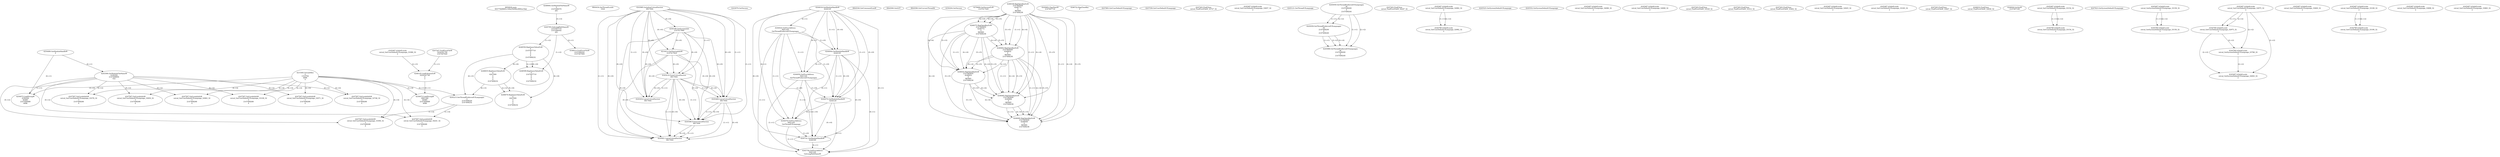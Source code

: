// Global SCDG with merge call
digraph {
	0 [label="6850628.main
003778d9885c149a25b06bc8982a19ab"]
	1 [label="4254480.GetModuleHandleW
0"]
	2 [label="6844434.SetThreadLocale
1024"]
	3 [label="4243965.InitializeCriticalSection
6917004"]
	4 [label="4243979.GetVersion
"]
	5 [label="4244018.GetModuleHandleW
4244120"]
	6 [label="4244024.GetProcAddress
9441320
GetThreadPreferredUILanguages"]
	5 -> 6 [label="(0-->1)"]
	7 [label="4244044.GetModuleHandleW
4244120"]
	5 -> 7 [label="(1-->1)"]
	5 -> 7 [label="(0-->0)"]
	6 -> 7 [label="(1-->0)"]
	8 [label="4244050.GetProcAddress
9441320
SetThreadPreferredUILanguages"]
	5 -> 8 [label="(0-->1)"]
	6 -> 8 [label="(1-->1)"]
	7 -> 8 [label="(0-->1)"]
	9 [label="4244070.GetModuleHandleW
4244120"]
	5 -> 9 [label="(1-->1)"]
	7 -> 9 [label="(1-->1)"]
	5 -> 9 [label="(0-->0)"]
	6 -> 9 [label="(1-->0)"]
	7 -> 9 [label="(0-->0)"]
	8 -> 9 [label="(1-->0)"]
	10 [label="4244076.GetProcAddress
9441320
GetThreadUILanguage"]
	5 -> 10 [label="(0-->1)"]
	6 -> 10 [label="(1-->1)"]
	7 -> 10 [label="(0-->1)"]
	8 -> 10 [label="(1-->1)"]
	9 -> 10 [label="(0-->1)"]
	11 [label="4250188.GetSystemInfo
2147417660"]
	3 -> 11 [label="(0-->0)"]
	12 [label="6844540.GetCommandLineW
"]
	13 [label="4214413.GetStartupInfoW
2147417624"]
	3 -> 13 [label="(0-->0)"]
	11 -> 13 [label="(0-->0)"]
	14 [label="6844560.GetACP
"]
	15 [label="6844580.GetCurrentThreadId
"]
	16 [label="4250204.GetVersion
"]
	17 [label="4276690.GetVersionExW
2147417420"]
	18 [label="4243306.GetModuleFileNameW
4194304
2147408904
522"]
	1 -> 18 [label="(0-->1)"]
	19 [label="4248064.GetModuleFileNameW
0
2147408370
261"]
	20 [label="4215383.VirtualAlloc
0
1310704
4096
4"]
	21 [label="4246338.RegOpenKeyExW
2147483649
4246772
0
983065
2147408236"]
	22 [label="4246372.RegOpenKeyExW
2147483650
4246772
0
983065
2147408236"]
	21 -> 22 [label="(2-->2)"]
	21 -> 22 [label="(4-->4)"]
	21 -> 22 [label="(5-->5)"]
	23 [label="4245741.GetModuleHandleW
4246160"]
	5 -> 23 [label="(0-->0)"]
	6 -> 23 [label="(1-->0)"]
	7 -> 23 [label="(0-->0)"]
	8 -> 23 [label="(1-->0)"]
	9 -> 23 [label="(0-->0)"]
	10 -> 23 [label="(1-->0)"]
	24 [label="4245758.GetProcAddress
9441320
GetLongPathNameW"]
	5 -> 24 [label="(0-->1)"]
	6 -> 24 [label="(1-->1)"]
	7 -> 24 [label="(0-->1)"]
	8 -> 24 [label="(1-->1)"]
	9 -> 24 [label="(0-->1)"]
	10 -> 24 [label="(1-->1)"]
	23 -> 24 [label="(0-->1)"]
	25 [label="4245785.GetLongPathNameW
2147407710
2147406542
261"]
	19 -> 25 [label="(3-->3)"]
	26 [label="4245683.CharNextW
2147407716"]
	27 [label="4246014.FindFirstFileW
2147406542
2147407064"]
	25 -> 27 [label="(2-->1)"]
	28 [label="4246556.RegQueryValueExW
0
2147407710
0
0
0
2147408232"]
	25 -> 28 [label="(1-->2)"]
	29 [label="4246599.RegQueryValueExW
0
2147407710
0
0
0
2147408232"]
	25 -> 29 [label="(1-->2)"]
	28 -> 29 [label="(2-->2)"]
	28 -> 29 [label="(6-->6)"]
	30 [label="4246722.RegCloseKey
0"]
	31 [label="4247883.GetUserDefaultUILanguage
"]
	32 [label="4245418.EnterCriticalSection
6917004"]
	3 -> 32 [label="(1-->1)"]
	3 -> 32 [label="(0-->0)"]
	11 -> 32 [label="(0-->0)"]
	13 -> 32 [label="(0-->0)"]
	33 [label="4245469.LeaveCriticalSection
6917004"]
	3 -> 33 [label="(1-->1)"]
	32 -> 33 [label="(1-->1)"]
	3 -> 33 [label="(0-->0)"]
	11 -> 33 [label="(0-->0)"]
	13 -> 33 [label="(0-->0)"]
	32 -> 33 [label="(0-->0)"]
	34 [label="4245487.IsValidLocale
retval_GetUserDefaultUILanguage_33386_32
2"]
	35 [label="4245580.EnterCriticalSection
6917004"]
	3 -> 35 [label="(1-->1)"]
	32 -> 35 [label="(1-->1)"]
	33 -> 35 [label="(1-->1)"]
	3 -> 35 [label="(0-->0)"]
	11 -> 35 [label="(0-->0)"]
	13 -> 35 [label="(0-->0)"]
	32 -> 35 [label="(0-->0)"]
	33 -> 35 [label="(0-->0)"]
	36 [label="4245621.LeaveCriticalSection
6917004"]
	3 -> 36 [label="(1-->1)"]
	32 -> 36 [label="(1-->1)"]
	33 -> 36 [label="(1-->1)"]
	35 -> 36 [label="(1-->1)"]
	3 -> 36 [label="(0-->0)"]
	11 -> 36 [label="(0-->0)"]
	13 -> 36 [label="(0-->0)"]
	32 -> 36 [label="(0-->0)"]
	33 -> 36 [label="(0-->0)"]
	35 -> 36 [label="(0-->0)"]
	37 [label="4247558.GetUserDefaultUILanguage
"]
	38 [label="4247567.GetLocaleInfoW
retval_GetUserDefaultUILanguage_33650_32
3
2147408268
4"]
	18 -> 38 [label="(0-->2)"]
	20 -> 38 [label="(4-->4)"]
	39 [label="4247247.FindFirstFileW
3224341740
2147407640"]
	40 [label="4247263.FindClose
retval_FindFirstFileW_33727_32"]
	41 [label="4248145.LoadLibraryExW
3224341740
0
2"]
	39 -> 41 [label="(1-->1)"]
	34 -> 41 [label="(2-->3)"]
	42 [label="4250073.LoadStringW
9441340
65485
2147409468
4096"]
	41 -> 42 [label="(0-->1)"]
	20 -> 42 [label="(3-->4)"]
	43 [label="4246635.RegQueryValueExW
0
4247000
0
0
0
2147408232"]
	28 -> 43 [label="(6-->6)"]
	44 [label="4245487.IsValidLocale
retval_GetUserDefaultUILanguage_33657_32
2"]
	45 [label="4245121.GetThreadUILanguage
"]
	46 [label="4245059.GetThreadPreferredUILanguages
56
2147408200
0
2147408244"]
	47 [label="4245215.SetThreadPreferredUILanguages
4
2147408220
2147408232"]
	20 -> 47 [label="(4-->1)"]
	28 -> 47 [label="(6-->3)"]
	43 -> 47 [label="(6-->3)"]
	48 [label="4245059.GetThreadPreferredUILanguages
56
2147408200
0
2147408240"]
	46 -> 48 [label="(1-->1)"]
	46 -> 48 [label="(2-->2)"]
	49 [label="4245088.GetThreadPreferredUILanguages
56
2147408200
0
2147408240"]
	46 -> 49 [label="(1-->1)"]
	48 -> 49 [label="(1-->1)"]
	46 -> 49 [label="(2-->2)"]
	48 -> 49 [label="(2-->2)"]
	48 -> 49 [label="(4-->4)"]
	50 [label="4247567.GetLocaleInfoW
retval_GetUserDefaultUILanguage_34241_32
3
2147408268
4"]
	18 -> 50 [label="(0-->2)"]
	20 -> 50 [label="(4-->4)"]
	47 -> 50 [label="(1-->4)"]
	51 [label="4247263.FindClose
retval_FindFirstFileW_34247_32"]
	52 [label="4246402.RegOpenKeyExW
2147483649
4246832
0
983065
2147408236"]
	21 -> 52 [label="(1-->1)"]
	21 -> 52 [label="(4-->4)"]
	22 -> 52 [label="(4-->4)"]
	21 -> 52 [label="(5-->5)"]
	22 -> 52 [label="(5-->5)"]
	53 [label="4246432.RegOpenKeyExW
2147483650
4246832
0
983065
2147408236"]
	22 -> 53 [label="(1-->1)"]
	52 -> 53 [label="(2-->2)"]
	21 -> 53 [label="(4-->4)"]
	22 -> 53 [label="(4-->4)"]
	52 -> 53 [label="(4-->4)"]
	21 -> 53 [label="(5-->5)"]
	22 -> 53 [label="(5-->5)"]
	52 -> 53 [label="(5-->5)"]
	54 [label="4246462.RegOpenKeyExW
2147483649
4246884
0
983065
2147408236"]
	21 -> 54 [label="(1-->1)"]
	52 -> 54 [label="(1-->1)"]
	21 -> 54 [label="(4-->4)"]
	22 -> 54 [label="(4-->4)"]
	52 -> 54 [label="(4-->4)"]
	53 -> 54 [label="(4-->4)"]
	21 -> 54 [label="(5-->5)"]
	22 -> 54 [label="(5-->5)"]
	52 -> 54 [label="(5-->5)"]
	53 -> 54 [label="(5-->5)"]
	55 [label="4246492.RegOpenKeyExW
2147483649
4246936
0
983065
2147408236"]
	21 -> 55 [label="(1-->1)"]
	52 -> 55 [label="(1-->1)"]
	54 -> 55 [label="(1-->1)"]
	21 -> 55 [label="(4-->4)"]
	22 -> 55 [label="(4-->4)"]
	52 -> 55 [label="(4-->4)"]
	53 -> 55 [label="(4-->4)"]
	54 -> 55 [label="(4-->4)"]
	21 -> 55 [label="(5-->5)"]
	22 -> 55 [label="(5-->5)"]
	52 -> 55 [label="(5-->5)"]
	53 -> 55 [label="(5-->5)"]
	54 -> 55 [label="(5-->5)"]
	56 [label="4245487.IsValidLocale
retval_GetUserDefaultUILanguage_32982_32
2"]
	57 [label="4244766.IsValidLocale
retval_GetUserDefaultUILanguage_32982_32
2"]
	56 -> 57 [label="(1-->1)"]
	56 -> 57 [label="(2-->2)"]
	58 [label="4245525.GetSystemDefaultUILanguage
"]
	59 [label="4245552.GetSystemDefaultUILanguage
"]
	60 [label="4246676.RegQueryValueExW
0
4247000
0
0
0
2147408232"]
	43 -> 60 [label="(2-->2)"]
	28 -> 60 [label="(6-->6)"]
	43 -> 60 [label="(6-->6)"]
	61 [label="4245487.IsValidLocale
retval_GetUserDefaultUILanguage_34086_32
2"]
	62 [label="4245487.IsValidLocale
retval_GetUserDefaultUILanguage_32808_32
2"]
	63 [label="4247567.GetLocaleInfoW
retval_GetUserDefaultUILanguage_32963_32
3
2147408268
4"]
	18 -> 63 [label="(0-->2)"]
	20 -> 63 [label="(4-->4)"]
	64 [label="4247263.FindClose
retval_FindFirstFileW_33529_32"]
	65 [label="4245454.LeaveCriticalSection
6917004"]
	3 -> 65 [label="(1-->1)"]
	32 -> 65 [label="(1-->1)"]
	3 -> 65 [label="(0-->0)"]
	11 -> 65 [label="(0-->0)"]
	13 -> 65 [label="(0-->0)"]
	32 -> 65 [label="(0-->0)"]
	66 [label="4247567.GetLocaleInfoW
retval_GetUserDefaultUILanguage_33071_32
3
2147408268
4"]
	18 -> 66 [label="(0-->2)"]
	20 -> 66 [label="(4-->4)"]
	67 [label="4247263.FindClose
retval_FindFirstFileW_33312_32"]
	68 [label="4250073.LoadStringW
4194304
65485
2147409468
4096"]
	1 -> 68 [label="(0-->1)"]
	18 -> 68 [label="(1-->1)"]
	20 -> 68 [label="(3-->4)"]
	69 [label="4247567.GetLocaleInfoW
retval_GetUserDefaultUILanguage_33394_32
3
2147408268
4"]
	18 -> 69 [label="(0-->2)"]
	20 -> 69 [label="(4-->4)"]
	47 -> 69 [label="(1-->4)"]
	70 [label="4247263.FindClose
retval_FindFirstFileW_33402_32"]
	71 [label="4245487.IsValidLocale
retval_GetUserDefaultUILanguage_32825_32
2"]
	72 [label="4247567.GetLocaleInfoW
retval_GetUserDefaultUILanguage_33109_32
3
2147408268
4"]
	18 -> 72 [label="(0-->2)"]
	20 -> 72 [label="(4-->4)"]
	73 [label="4245487.IsValidLocale
retval_GetUserDefaultUILanguage_33183_32
2"]
	74 [label="4247567.GetLocaleInfoW
retval_GetUserDefaultUILanguage_33748_32
3
2147408268
4"]
	18 -> 74 [label="(0-->2)"]
	20 -> 74 [label="(4-->4)"]
	75 [label="4247567.GetLocaleInfoW
retval_GetUserDefaultUILanguage_33376_32
3
2147408268
4"]
	18 -> 75 [label="(0-->2)"]
	20 -> 75 [label="(4-->4)"]
	76 [label="4247263.FindClose
retval_FindFirstFileW_33647_32"]
	77 [label="4246032.FindClose
retval_FindFirstFileW_32836_32"]
	78 [label="4246044.lstrlenW
2147407108"]
	79 [label="4245487.IsValidLocale
retval_GetUserDefaultUILanguage_33154_32
2"]
	80 [label="4247923.GetSystemDefaultUILanguage
"]
	81 [label="4245487.IsValidLocale
retval_GetSystemDefaultUILanguage_33158_32
2"]
	82 [label="4244766.IsValidLocale
retval_GetUserDefaultUILanguage_33154_32
2"]
	79 -> 82 [label="(1-->1)"]
	79 -> 82 [label="(2-->2)"]
	83 [label="4244766.IsValidLocale
retval_GetSystemDefaultUILanguage_33158_32
2"]
	81 -> 83 [label="(1-->1)"]
	81 -> 83 [label="(2-->2)"]
	84 [label="4245487.IsValidLocale
retval_GetUserDefaultUILanguage_32975_32
2"]
	85 [label="4244766.IsValidLocale
retval_GetUserDefaultUILanguage_32975_32
2"]
	84 -> 85 [label="(1-->1)"]
	84 -> 85 [label="(2-->2)"]
	86 [label="4244766.IsValidLocale
retval_GetSystemDefaultUILanguage_33766_32
2"]
	84 -> 86 [label="(2-->2)"]
	85 -> 86 [label="(2-->2)"]
	87 [label="4245487.IsValidLocale
retval_GetSystemDefaultUILanguage_34063_32
2"]
	84 -> 87 [label="(2-->2)"]
	85 -> 87 [label="(2-->2)"]
	86 -> 87 [label="(2-->2)"]
	88 [label="4245487.IsValidLocale
retval_GetUserDefaultUILanguage_33600_32
2"]
	89 [label="4245487.IsValidLocale
retval_GetUserDefaultUILanguage_33190_32
2"]
	90 [label="4244766.IsValidLocale
retval_GetUserDefaultUILanguage_33190_32
2"]
	89 -> 90 [label="(1-->1)"]
	89 -> 90 [label="(2-->2)"]
	91 [label="4245487.IsValidLocale
retval_GetUserDefaultUILanguage_33698_32
2"]
	92 [label="4245487.IsValidLocale
retval_GetUserDefaultUILanguage_33883_32
2"]
}
